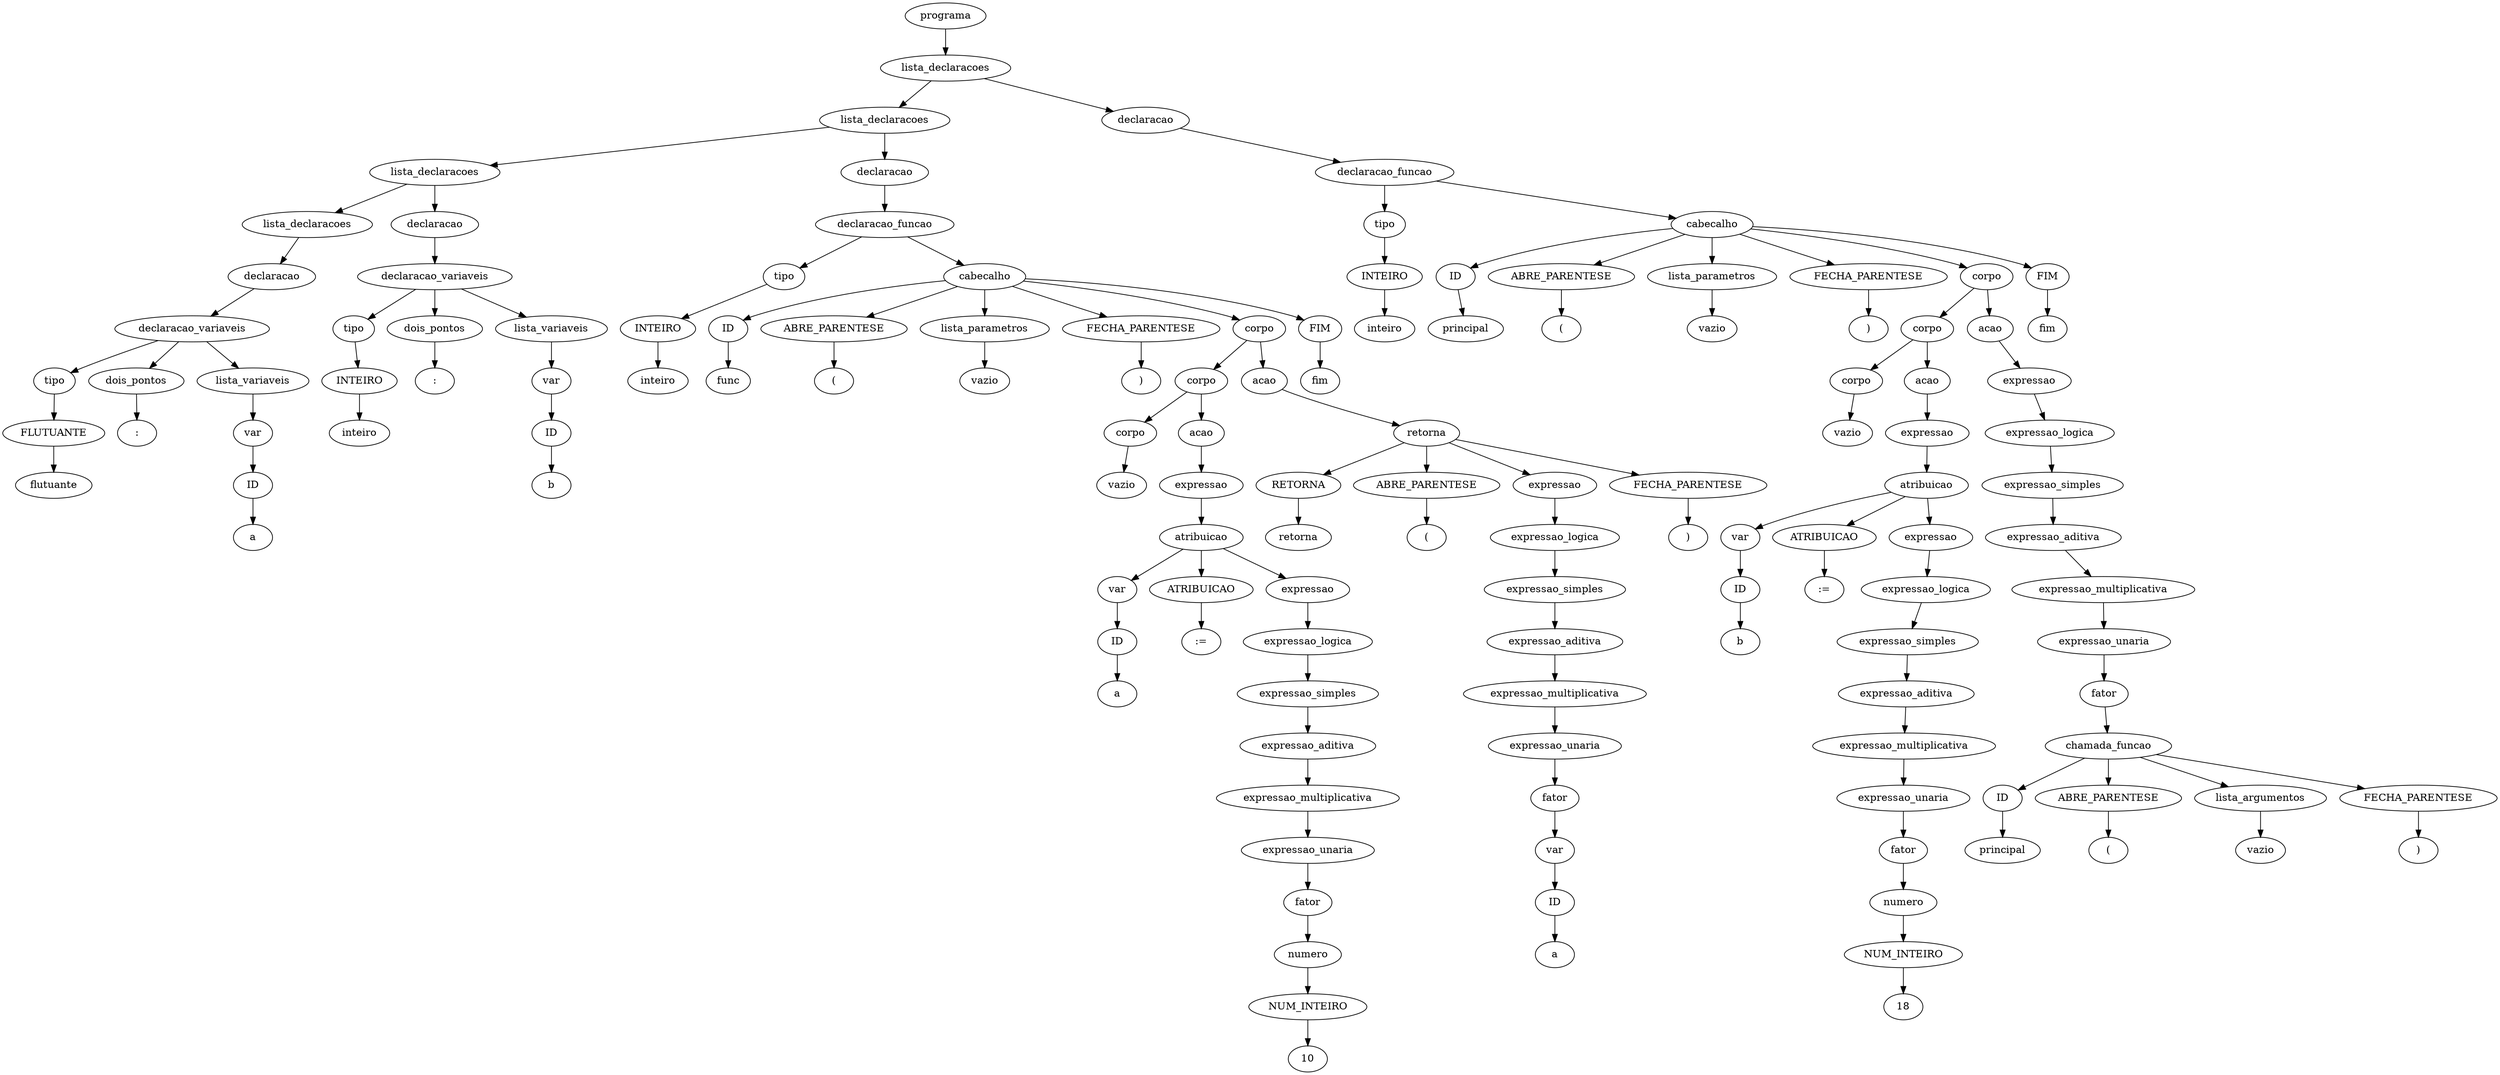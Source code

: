 digraph tree {
    "0x7f08c074c730" [label="programa"];
    "0x7f08c076dbe0" [label="lista_declaracoes"];
    "0x7f08c074c8e0" [label="lista_declaracoes"];
    "0x7f08c074c850" [label="lista_declaracoes"];
    "0x7f08c074c430" [label="lista_declaracoes"];
    "0x7f08c074c1c0" [label="declaracao"];
    "0x7f08c074c040" [label="declaracao_variaveis"];
    "0x7f08c074c6a0" [label="tipo"];
    "0x7f08c074c5b0" [label="FLUTUANTE"];
    "0x7f08c074c250" [label="flutuante"];
    "0x7f08c074c340" [label="dois_pontos"];
    "0x7f08c074c5e0" [label=":"];
    "0x7f08c074c460" [label="lista_variaveis"];
    "0x7f08c074c640" [label="var"];
    "0x7f08c074c2b0" [label="ID"];
    "0x7f08c074c700" [label="a"];
    "0x7f08c074c790" [label="declaracao"];
    "0x7f08c074c910" [label="declaracao_variaveis"];
    "0x7f08c074c7c0" [label="tipo"];
    "0x7f08c074c7f0" [label="INTEIRO"];
    "0x7f08c074c820" [label="inteiro"];
    "0x7f08c074ca30" [label="dois_pontos"];
    "0x7f08c074ca60" [label=":"];
    "0x7f08c074c880" [label="lista_variaveis"];
    "0x7f08c074c580" [label="var"];
    "0x7f08c074c610" [label="ID"];
    "0x7f08c074c970" [label="b"];
    "0x7f08c074ca90" [label="declaracao"];
    "0x7f08c074c8b0" [label="declaracao_funcao"];
    "0x7f08c074c4c0" [label="tipo"];
    "0x7f08c074c4f0" [label="INTEIRO"];
    "0x7f08c074cac0" [label="inteiro"];
    "0x7f08c076d130" [label="cabecalho"];
    "0x7f08c076d5e0" [label="ID"];
    "0x7f08c076d610" [label="func"];
    "0x7f08c076d400" [label="ABRE_PARENTESE"];
    "0x7f08c076d250" [label="("];
    "0x7f08c074cbe0" [label="lista_parametros"];
    "0x7f08c074c940" [label="vazio"];
    "0x7f08c076d280" [label="FECHA_PARENTESE"];
    "0x7f08c076d640" [label=")"];
    "0x7f08c076d3a0" [label="corpo"];
    "0x7f08c076d190" [label="corpo"];
    "0x7f08c074cd00" [label="corpo"];
    "0x7f08c074caf0" [label="vazio"];
    "0x7f08c074cd90" [label="acao"];
    "0x7f08c074cd30" [label="expressao"];
    "0x7f08c076d040" [label="atribuicao"];
    "0x7f08c074cc10" [label="var"];
    "0x7f08c074cc70" [label="ID"];
    "0x7f08c074cdf0" [label="a"];
    "0x7f08c076d0d0" [label="ATRIBUICAO"];
    "0x7f08c076d160" [label=":="];
    "0x7f08c074cfd0" [label="expressao"];
    "0x7f08c074cfa0" [label="expressao_logica"];
    "0x7f08c074cee0" [label="expressao_simples"];
    "0x7f08c074ce80" [label="expressao_aditiva"];
    "0x7f08c074cf70" [label="expressao_multiplicativa"];
    "0x7f08c074ce20" [label="expressao_unaria"];
    "0x7f08c074ce50" [label="fator"];
    "0x7f08c074cca0" [label="numero"];
    "0x7f08c074cc40" [label="NUM_INTEIRO"];
    "0x7f08c074cf40" [label="10"];
    "0x7f08c074cf10" [label="acao"];
    "0x7f08c076d340" [label="retorna"];
    "0x7f08c076d3d0" [label="RETORNA"];
    "0x7f08c076d4f0" [label="retorna"];
    "0x7f08c076d520" [label="ABRE_PARENTESE"];
    "0x7f08c076d550" [label="("];
    "0x7f08c076d310" [label="expressao"];
    "0x7f08c076d2e0" [label="expressao_logica"];
    "0x7f08c076d2b0" [label="expressao_simples"];
    "0x7f08c076d220" [label="expressao_aditiva"];
    "0x7f08c074cd60" [label="expressao_multiplicativa"];
    "0x7f08c076d1c0" [label="expressao_unaria"];
    "0x7f08c076d1f0" [label="fator"];
    "0x7f08c074cb80" [label="var"];
    "0x7f08c074ccd0" [label="ID"];
    "0x7f08c074cdc0" [label="a"];
    "0x7f08c076d580" [label="FECHA_PARENTESE"];
    "0x7f08c076d5b0" [label=")"];
    "0x7f08c076d670" [label="FIM"];
    "0x7f08c076d6a0" [label="fim"];
    "0x7f08c074cbb0" [label="declaracao"];
    "0x7f08c074cb20" [label="declaracao_funcao"];
    "0x7f08c074c760" [label="tipo"];
    "0x7f08c074c2e0" [label="INTEIRO"];
    "0x7f08c074ca00" [label="inteiro"];
    "0x7f08c076d880" [label="cabecalho"];
    "0x7f08c076d7c0" [label="ID"];
    "0x7f08c076dcd0" [label="principal"];
    "0x7f08c06fb070" [label="ABRE_PARENTESE"];
    "0x7f08c06fb0a0" [label="("];
    "0x7f08c076d4c0" [label="lista_parametros"];
    "0x7f08c076d370" [label="vazio"];
    "0x7f08c06fb0d0" [label="FECHA_PARENTESE"];
    "0x7f08c06fb100" [label=")"];
    "0x7f08c076dbb0" [label="corpo"];
    "0x7f08c076dc40" [label="corpo"];
    "0x7f08c076d7f0" [label="corpo"];
    "0x7f08c074c9a0" [label="vazio"];
    "0x7f08c076db50" [label="acao"];
    "0x7f08c076d820" [label="expressao"];
    "0x7f08c076daf0" [label="atribuicao"];
    "0x7f08c076d490" [label="var"];
    "0x7f08c076d760" [label="ID"];
    "0x7f08c076d8e0" [label="b"];
    "0x7f08c076db80" [label="ATRIBUICAO"];
    "0x7f08c076dc10" [label=":="];
    "0x7f08c076dac0" [label="expressao"];
    "0x7f08c076da90" [label="expressao_logica"];
    "0x7f08c076d9d0" [label="expressao_simples"];
    "0x7f08c076d970" [label="expressao_aditiva"];
    "0x7f08c076da60" [label="expressao_multiplicativa"];
    "0x7f08c076d910" [label="expressao_unaria"];
    "0x7f08c076d940" [label="fator"];
    "0x7f08c076d790" [label="numero"];
    "0x7f08c076d430" [label="NUM_INTEIRO"];
    "0x7f08c076da30" [label="18"];
    "0x7f08c076db20" [label="acao"];
    "0x7f08c076d9a0" [label="expressao"];
    "0x7f08c076df40" [label="expressao_logica"];
    "0x7f08c076dd90" [label="expressao_simples"];
    "0x7f08c076da00" [label="expressao_aditiva"];
    "0x7f08c076df10" [label="expressao_multiplicativa"];
    "0x7f08c076dd30" [label="expressao_unaria"];
    "0x7f08c076ddf0" [label="fator"];
    "0x7f08c076dc70" [label="chamada_funcao"];
    "0x7f08c076dd00" [label="ID"];
    "0x7f08c076de20" [label="principal"];
    "0x7f08c076de50" [label="ABRE_PARENTESE"];
    "0x7f08c076de80" [label="("];
    "0x7f08c076d850" [label="lista_argumentos"];
    "0x7f08c076d460" [label="vazio"];
    "0x7f08c076deb0" [label="FECHA_PARENTESE"];
    "0x7f08c076dee0" [label=")"];
    "0x7f08c06fb130" [label="FIM"];
    "0x7f08c06fb160" [label="fim"];
    "0x7f08c074c730" -> "0x7f08c076dbe0";
    "0x7f08c076dbe0" -> "0x7f08c074c8e0";
    "0x7f08c076dbe0" -> "0x7f08c074cbb0";
    "0x7f08c074c8e0" -> "0x7f08c074c850";
    "0x7f08c074c8e0" -> "0x7f08c074ca90";
    "0x7f08c074c850" -> "0x7f08c074c430";
    "0x7f08c074c850" -> "0x7f08c074c790";
    "0x7f08c074c430" -> "0x7f08c074c1c0";
    "0x7f08c074c1c0" -> "0x7f08c074c040";
    "0x7f08c074c040" -> "0x7f08c074c6a0";
    "0x7f08c074c040" -> "0x7f08c074c340";
    "0x7f08c074c040" -> "0x7f08c074c460";
    "0x7f08c074c6a0" -> "0x7f08c074c5b0";
    "0x7f08c074c5b0" -> "0x7f08c074c250";
    "0x7f08c074c340" -> "0x7f08c074c5e0";
    "0x7f08c074c460" -> "0x7f08c074c640";
    "0x7f08c074c640" -> "0x7f08c074c2b0";
    "0x7f08c074c2b0" -> "0x7f08c074c700";
    "0x7f08c074c790" -> "0x7f08c074c910";
    "0x7f08c074c910" -> "0x7f08c074c7c0";
    "0x7f08c074c910" -> "0x7f08c074ca30";
    "0x7f08c074c910" -> "0x7f08c074c880";
    "0x7f08c074c7c0" -> "0x7f08c074c7f0";
    "0x7f08c074c7f0" -> "0x7f08c074c820";
    "0x7f08c074ca30" -> "0x7f08c074ca60";
    "0x7f08c074c880" -> "0x7f08c074c580";
    "0x7f08c074c580" -> "0x7f08c074c610";
    "0x7f08c074c610" -> "0x7f08c074c970";
    "0x7f08c074ca90" -> "0x7f08c074c8b0";
    "0x7f08c074c8b0" -> "0x7f08c074c4c0";
    "0x7f08c074c8b0" -> "0x7f08c076d130";
    "0x7f08c074c4c0" -> "0x7f08c074c4f0";
    "0x7f08c074c4f0" -> "0x7f08c074cac0";
    "0x7f08c076d130" -> "0x7f08c076d5e0";
    "0x7f08c076d130" -> "0x7f08c076d400";
    "0x7f08c076d130" -> "0x7f08c074cbe0";
    "0x7f08c076d130" -> "0x7f08c076d280";
    "0x7f08c076d130" -> "0x7f08c076d3a0";
    "0x7f08c076d130" -> "0x7f08c076d670";
    "0x7f08c076d5e0" -> "0x7f08c076d610";
    "0x7f08c076d400" -> "0x7f08c076d250";
    "0x7f08c074cbe0" -> "0x7f08c074c940";
    "0x7f08c076d280" -> "0x7f08c076d640";
    "0x7f08c076d3a0" -> "0x7f08c076d190";
    "0x7f08c076d3a0" -> "0x7f08c074cf10";
    "0x7f08c076d190" -> "0x7f08c074cd00";
    "0x7f08c076d190" -> "0x7f08c074cd90";
    "0x7f08c074cd00" -> "0x7f08c074caf0";
    "0x7f08c074cd90" -> "0x7f08c074cd30";
    "0x7f08c074cd30" -> "0x7f08c076d040";
    "0x7f08c076d040" -> "0x7f08c074cc10";
    "0x7f08c076d040" -> "0x7f08c076d0d0";
    "0x7f08c076d040" -> "0x7f08c074cfd0";
    "0x7f08c074cc10" -> "0x7f08c074cc70";
    "0x7f08c074cc70" -> "0x7f08c074cdf0";
    "0x7f08c076d0d0" -> "0x7f08c076d160";
    "0x7f08c074cfd0" -> "0x7f08c074cfa0";
    "0x7f08c074cfa0" -> "0x7f08c074cee0";
    "0x7f08c074cee0" -> "0x7f08c074ce80";
    "0x7f08c074ce80" -> "0x7f08c074cf70";
    "0x7f08c074cf70" -> "0x7f08c074ce20";
    "0x7f08c074ce20" -> "0x7f08c074ce50";
    "0x7f08c074ce50" -> "0x7f08c074cca0";
    "0x7f08c074cca0" -> "0x7f08c074cc40";
    "0x7f08c074cc40" -> "0x7f08c074cf40";
    "0x7f08c074cf10" -> "0x7f08c076d340";
    "0x7f08c076d340" -> "0x7f08c076d3d0";
    "0x7f08c076d340" -> "0x7f08c076d520";
    "0x7f08c076d340" -> "0x7f08c076d310";
    "0x7f08c076d340" -> "0x7f08c076d580";
    "0x7f08c076d3d0" -> "0x7f08c076d4f0";
    "0x7f08c076d520" -> "0x7f08c076d550";
    "0x7f08c076d310" -> "0x7f08c076d2e0";
    "0x7f08c076d2e0" -> "0x7f08c076d2b0";
    "0x7f08c076d2b0" -> "0x7f08c076d220";
    "0x7f08c076d220" -> "0x7f08c074cd60";
    "0x7f08c074cd60" -> "0x7f08c076d1c0";
    "0x7f08c076d1c0" -> "0x7f08c076d1f0";
    "0x7f08c076d1f0" -> "0x7f08c074cb80";
    "0x7f08c074cb80" -> "0x7f08c074ccd0";
    "0x7f08c074ccd0" -> "0x7f08c074cdc0";
    "0x7f08c076d580" -> "0x7f08c076d5b0";
    "0x7f08c076d670" -> "0x7f08c076d6a0";
    "0x7f08c074cbb0" -> "0x7f08c074cb20";
    "0x7f08c074cb20" -> "0x7f08c074c760";
    "0x7f08c074cb20" -> "0x7f08c076d880";
    "0x7f08c074c760" -> "0x7f08c074c2e0";
    "0x7f08c074c2e0" -> "0x7f08c074ca00";
    "0x7f08c076d880" -> "0x7f08c076d7c0";
    "0x7f08c076d880" -> "0x7f08c06fb070";
    "0x7f08c076d880" -> "0x7f08c076d4c0";
    "0x7f08c076d880" -> "0x7f08c06fb0d0";
    "0x7f08c076d880" -> "0x7f08c076dbb0";
    "0x7f08c076d880" -> "0x7f08c06fb130";
    "0x7f08c076d7c0" -> "0x7f08c076dcd0";
    "0x7f08c06fb070" -> "0x7f08c06fb0a0";
    "0x7f08c076d4c0" -> "0x7f08c076d370";
    "0x7f08c06fb0d0" -> "0x7f08c06fb100";
    "0x7f08c076dbb0" -> "0x7f08c076dc40";
    "0x7f08c076dbb0" -> "0x7f08c076db20";
    "0x7f08c076dc40" -> "0x7f08c076d7f0";
    "0x7f08c076dc40" -> "0x7f08c076db50";
    "0x7f08c076d7f0" -> "0x7f08c074c9a0";
    "0x7f08c076db50" -> "0x7f08c076d820";
    "0x7f08c076d820" -> "0x7f08c076daf0";
    "0x7f08c076daf0" -> "0x7f08c076d490";
    "0x7f08c076daf0" -> "0x7f08c076db80";
    "0x7f08c076daf0" -> "0x7f08c076dac0";
    "0x7f08c076d490" -> "0x7f08c076d760";
    "0x7f08c076d760" -> "0x7f08c076d8e0";
    "0x7f08c076db80" -> "0x7f08c076dc10";
    "0x7f08c076dac0" -> "0x7f08c076da90";
    "0x7f08c076da90" -> "0x7f08c076d9d0";
    "0x7f08c076d9d0" -> "0x7f08c076d970";
    "0x7f08c076d970" -> "0x7f08c076da60";
    "0x7f08c076da60" -> "0x7f08c076d910";
    "0x7f08c076d910" -> "0x7f08c076d940";
    "0x7f08c076d940" -> "0x7f08c076d790";
    "0x7f08c076d790" -> "0x7f08c076d430";
    "0x7f08c076d430" -> "0x7f08c076da30";
    "0x7f08c076db20" -> "0x7f08c076d9a0";
    "0x7f08c076d9a0" -> "0x7f08c076df40";
    "0x7f08c076df40" -> "0x7f08c076dd90";
    "0x7f08c076dd90" -> "0x7f08c076da00";
    "0x7f08c076da00" -> "0x7f08c076df10";
    "0x7f08c076df10" -> "0x7f08c076dd30";
    "0x7f08c076dd30" -> "0x7f08c076ddf0";
    "0x7f08c076ddf0" -> "0x7f08c076dc70";
    "0x7f08c076dc70" -> "0x7f08c076dd00";
    "0x7f08c076dc70" -> "0x7f08c076de50";
    "0x7f08c076dc70" -> "0x7f08c076d850";
    "0x7f08c076dc70" -> "0x7f08c076deb0";
    "0x7f08c076dd00" -> "0x7f08c076de20";
    "0x7f08c076de50" -> "0x7f08c076de80";
    "0x7f08c076d850" -> "0x7f08c076d460";
    "0x7f08c076deb0" -> "0x7f08c076dee0";
    "0x7f08c06fb130" -> "0x7f08c06fb160";
}
